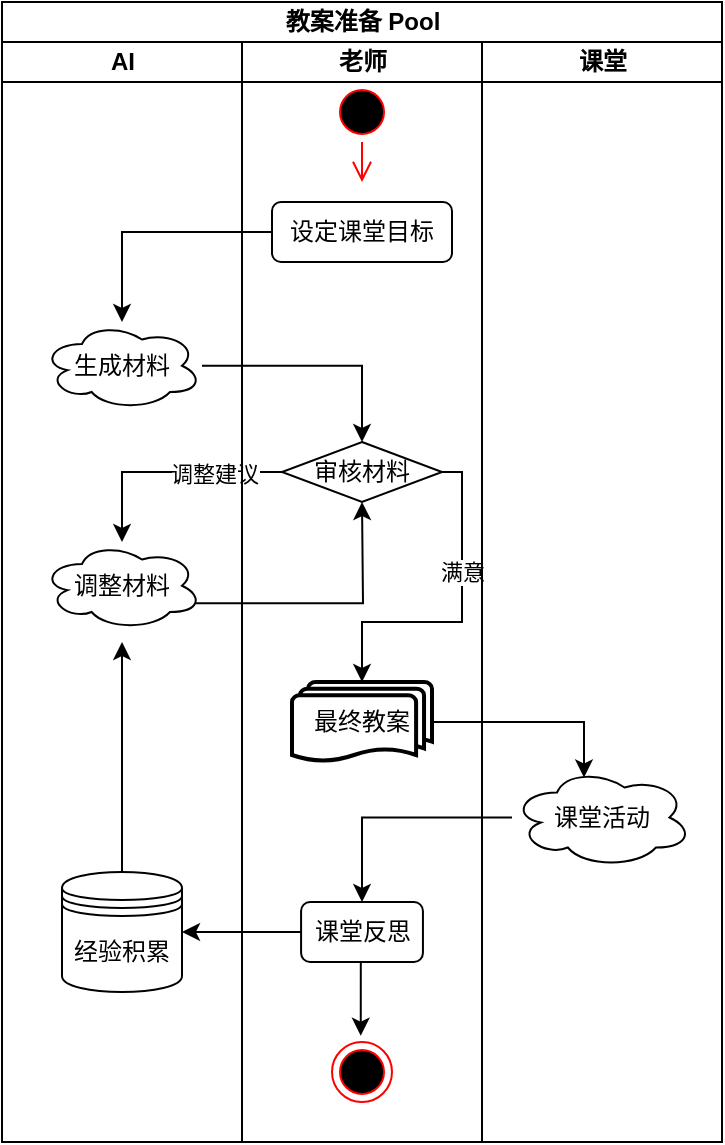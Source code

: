 <mxfile version="22.1.5" type="github" pages="2">
  <diagram name="Page-1" id="UcXnSxAR2s9ScuIIi8TF">
    <mxGraphModel dx="1193" dy="803" grid="1" gridSize="10" guides="1" tooltips="1" connect="1" arrows="1" fold="1" page="1" pageScale="1" pageWidth="827" pageHeight="1169" math="0" shadow="0">
      <root>
        <mxCell id="0" />
        <mxCell id="1" parent="0" />
        <mxCell id="sMvIjPROLd2NujlQrFik-1" value="教案准备 Pool" style="swimlane;childLayout=stackLayout;resizeParent=1;resizeParentMax=0;startSize=20;html=1;container=0;movable=0;resizable=0;rotatable=0;deletable=0;editable=0;locked=1;connectable=0;" vertex="1" parent="1">
          <mxGeometry x="140" y="90" width="360" height="570" as="geometry">
            <mxRectangle x="140" y="90" width="70" height="30" as="alternateBounds" />
          </mxGeometry>
        </mxCell>
        <mxCell id="sMvIjPROLd2NujlQrFik-3" value="老师" style="swimlane;startSize=20;html=1;movable=0;resizable=0;rotatable=0;deletable=0;editable=0;locked=1;connectable=0;" vertex="1" parent="1">
          <mxGeometry x="260" y="110" width="120" height="550" as="geometry">
            <mxRectangle x="260" y="110" width="40" height="550" as="alternateBounds" />
          </mxGeometry>
        </mxCell>
        <mxCell id="sMvIjPROLd2NujlQrFik-24" style="edgeStyle=orthogonalEdgeStyle;rounded=0;orthogonalLoop=1;jettySize=auto;html=1;entryX=0.5;entryY=0;entryDx=0;entryDy=0;exitX=1;exitY=0.5;exitDx=0;exitDy=0;movable=0;resizable=0;rotatable=0;deletable=0;editable=0;locked=1;connectable=0;" edge="1" parent="sMvIjPROLd2NujlQrFik-3" source="sMvIjPROLd2NujlQrFik-11">
          <mxGeometry relative="1" as="geometry">
            <mxPoint x="60" y="320" as="targetPoint" />
            <Array as="points">
              <mxPoint x="110" y="215" />
              <mxPoint x="110" y="290" />
              <mxPoint x="60" y="290" />
            </Array>
          </mxGeometry>
        </mxCell>
        <mxCell id="sMvIjPROLd2NujlQrFik-27" value="满意" style="edgeLabel;html=1;align=center;verticalAlign=middle;resizable=0;points=[];movable=0;rotatable=0;deletable=0;editable=0;locked=1;connectable=0;" vertex="1" connectable="0" parent="sMvIjPROLd2NujlQrFik-24">
          <mxGeometry x="-0.279" relative="1" as="geometry">
            <mxPoint as="offset" />
          </mxGeometry>
        </mxCell>
        <mxCell id="sMvIjPROLd2NujlQrFik-11" value="审核材料" style="rhombus;whiteSpace=wrap;html=1;movable=0;resizable=0;rotatable=0;deletable=0;editable=0;locked=1;connectable=0;" vertex="1" parent="sMvIjPROLd2NujlQrFik-3">
          <mxGeometry x="20" y="200" width="80" height="30" as="geometry" />
        </mxCell>
        <mxCell id="sMvIjPROLd2NujlQrFik-35" value="" style="ellipse;html=1;shape=endState;fillColor=#000000;strokeColor=#ff0000;movable=0;resizable=0;rotatable=0;deletable=0;editable=0;locked=1;connectable=0;" vertex="1" parent="sMvIjPROLd2NujlQrFik-3">
          <mxGeometry x="45" y="500" width="30" height="30" as="geometry" />
        </mxCell>
        <mxCell id="sMvIjPROLd2NujlQrFik-36" style="edgeStyle=orthogonalEdgeStyle;rounded=0;orthogonalLoop=1;jettySize=auto;html=1;exitX=0.5;exitY=1;exitDx=0;exitDy=0;entryX=0.479;entryY=-0.105;entryDx=0;entryDy=0;entryPerimeter=0;movable=0;resizable=0;rotatable=0;deletable=0;editable=0;locked=1;connectable=0;" edge="1" parent="sMvIjPROLd2NujlQrFik-3" target="sMvIjPROLd2NujlQrFik-35">
          <mxGeometry relative="1" as="geometry">
            <mxPoint x="64.375" y="460" as="sourcePoint" />
          </mxGeometry>
        </mxCell>
        <mxCell id="sMvIjPROLd2NujlQrFik-39" value="" style="ellipse;html=1;shape=startState;fillColor=#000000;strokeColor=#ff0000;movable=0;resizable=0;rotatable=0;deletable=0;editable=0;locked=1;connectable=0;" vertex="1" parent="sMvIjPROLd2NujlQrFik-3">
          <mxGeometry x="45" y="20" width="30" height="30" as="geometry" />
        </mxCell>
        <mxCell id="sMvIjPROLd2NujlQrFik-40" value="" style="edgeStyle=orthogonalEdgeStyle;html=1;verticalAlign=bottom;endArrow=open;endSize=8;strokeColor=#ff0000;rounded=0;movable=0;resizable=0;rotatable=0;deletable=0;editable=0;locked=1;connectable=0;" edge="1" source="sMvIjPROLd2NujlQrFik-39" parent="sMvIjPROLd2NujlQrFik-3">
          <mxGeometry relative="1" as="geometry">
            <mxPoint x="60" y="70" as="targetPoint" />
          </mxGeometry>
        </mxCell>
        <mxCell id="Zdjdm7q_SafI9pOHxlBI-16" value="最终教案" style="strokeWidth=2;html=1;shape=mxgraph.flowchart.multi-document;whiteSpace=wrap;movable=0;resizable=0;rotatable=0;deletable=0;editable=0;locked=1;connectable=0;" vertex="1" parent="sMvIjPROLd2NujlQrFik-3">
          <mxGeometry x="25" y="320" width="70" height="40" as="geometry" />
        </mxCell>
        <mxCell id="Zdjdm7q_SafI9pOHxlBI-22" value="设定课堂目标" style="rounded=1;whiteSpace=wrap;html=1;movable=0;resizable=0;rotatable=0;deletable=0;editable=0;locked=1;connectable=0;" vertex="1" parent="sMvIjPROLd2NujlQrFik-3">
          <mxGeometry x="15" y="80" width="90" height="30" as="geometry" />
        </mxCell>
        <mxCell id="Zdjdm7q_SafI9pOHxlBI-25" value="课堂反思" style="rounded=1;whiteSpace=wrap;html=1;movable=0;resizable=0;rotatable=0;deletable=0;editable=0;locked=1;connectable=0;" vertex="1" parent="sMvIjPROLd2NujlQrFik-3">
          <mxGeometry x="29.54" y="430" width="60.93" height="30" as="geometry" />
        </mxCell>
        <mxCell id="sMvIjPROLd2NujlQrFik-14" value="" style="edgeStyle=orthogonalEdgeStyle;rounded=0;orthogonalLoop=1;jettySize=auto;html=1;movable=0;resizable=0;rotatable=0;deletable=0;editable=0;locked=1;connectable=0;" edge="1" parent="1" source="sMvIjPROLd2NujlQrFik-11" target="sMvIjPROLd2NujlQrFik-13">
          <mxGeometry relative="1" as="geometry" />
        </mxCell>
        <mxCell id="sMvIjPROLd2NujlQrFik-26" value="调整建议" style="edgeLabel;html=1;align=center;verticalAlign=middle;resizable=0;points=[];movable=0;rotatable=0;deletable=0;editable=0;locked=1;connectable=0;" vertex="1" connectable="0" parent="sMvIjPROLd2NujlQrFik-14">
          <mxGeometry x="-0.396" y="1" relative="1" as="geometry">
            <mxPoint as="offset" />
          </mxGeometry>
        </mxCell>
        <mxCell id="sMvIjPROLd2NujlQrFik-4" value="课堂" style="swimlane;startSize=20;html=1;movable=0;resizable=0;rotatable=0;deletable=0;editable=0;locked=1;connectable=0;" vertex="1" parent="1">
          <mxGeometry x="380" y="110" width="120" height="550" as="geometry">
            <mxRectangle x="380" y="110" width="40" height="550" as="alternateBounds" />
          </mxGeometry>
        </mxCell>
        <mxCell id="sMvIjPROLd2NujlQrFik-22" value="课堂活动" style="ellipse;shape=cloud;whiteSpace=wrap;html=1;movable=0;resizable=0;rotatable=0;deletable=0;editable=0;locked=1;connectable=0;" vertex="1" parent="sMvIjPROLd2NujlQrFik-4">
          <mxGeometry x="15" y="362.75" width="90" height="50" as="geometry" />
        </mxCell>
        <mxCell id="sMvIjPROLd2NujlQrFik-2" value="AI" style="swimlane;startSize=20;html=1;movable=0;resizable=0;rotatable=0;deletable=0;editable=0;locked=1;connectable=0;" vertex="1" parent="1">
          <mxGeometry x="140" y="110" width="120" height="550" as="geometry">
            <mxRectangle x="140" y="110" width="50" height="30" as="alternateBounds" />
          </mxGeometry>
        </mxCell>
        <mxCell id="sMvIjPROLd2NujlQrFik-23" style="edgeStyle=orthogonalEdgeStyle;rounded=0;orthogonalLoop=1;jettySize=auto;html=1;exitX=0.96;exitY=0.7;exitDx=0;exitDy=0;exitPerimeter=0;movable=0;resizable=0;rotatable=0;deletable=0;editable=0;locked=1;connectable=0;" edge="1" parent="sMvIjPROLd2NujlQrFik-2" source="sMvIjPROLd2NujlQrFik-13">
          <mxGeometry relative="1" as="geometry">
            <mxPoint x="180" y="230" as="targetPoint" />
          </mxGeometry>
        </mxCell>
        <mxCell id="sMvIjPROLd2NujlQrFik-13" value="调整材料" style="ellipse;shape=cloud;whiteSpace=wrap;html=1;movable=0;resizable=0;rotatable=0;deletable=0;editable=0;locked=1;connectable=0;" vertex="1" parent="sMvIjPROLd2NujlQrFik-2">
          <mxGeometry x="20" y="250" width="80" height="43.75" as="geometry" />
        </mxCell>
        <mxCell id="Zdjdm7q_SafI9pOHxlBI-1" value="生成材料" style="ellipse;shape=cloud;whiteSpace=wrap;html=1;movable=0;resizable=0;rotatable=0;deletable=0;editable=0;locked=1;connectable=0;" vertex="1" parent="sMvIjPROLd2NujlQrFik-2">
          <mxGeometry x="20" y="140" width="80" height="43.75" as="geometry" />
        </mxCell>
        <mxCell id="Zdjdm7q_SafI9pOHxlBI-20" style="edgeStyle=orthogonalEdgeStyle;rounded=0;orthogonalLoop=1;jettySize=auto;html=1;movable=0;resizable=0;rotatable=0;deletable=0;editable=0;locked=1;connectable=0;" edge="1" parent="sMvIjPROLd2NujlQrFik-2" source="Zdjdm7q_SafI9pOHxlBI-19">
          <mxGeometry relative="1" as="geometry">
            <mxPoint x="60" y="300" as="targetPoint" />
          </mxGeometry>
        </mxCell>
        <mxCell id="Zdjdm7q_SafI9pOHxlBI-19" value="经验积累" style="shape=datastore;whiteSpace=wrap;html=1;movable=0;resizable=0;rotatable=0;deletable=0;editable=0;locked=1;connectable=0;" vertex="1" parent="sMvIjPROLd2NujlQrFik-2">
          <mxGeometry x="30" y="415" width="60" height="60" as="geometry" />
        </mxCell>
        <mxCell id="Zdjdm7q_SafI9pOHxlBI-2" value="" style="edgeStyle=orthogonalEdgeStyle;rounded=0;orthogonalLoop=1;jettySize=auto;html=1;movable=0;resizable=0;rotatable=0;deletable=0;editable=0;locked=1;connectable=0;" edge="1" parent="1" source="Zdjdm7q_SafI9pOHxlBI-1" target="sMvIjPROLd2NujlQrFik-11">
          <mxGeometry relative="1" as="geometry" />
        </mxCell>
        <mxCell id="Zdjdm7q_SafI9pOHxlBI-18" style="edgeStyle=orthogonalEdgeStyle;rounded=0;orthogonalLoop=1;jettySize=auto;html=1;entryX=0.4;entryY=0.1;entryDx=0;entryDy=0;entryPerimeter=0;movable=0;resizable=0;rotatable=0;deletable=0;editable=0;locked=1;connectable=0;" edge="1" parent="1" source="Zdjdm7q_SafI9pOHxlBI-16" target="sMvIjPROLd2NujlQrFik-22">
          <mxGeometry relative="1" as="geometry">
            <Array as="points">
              <mxPoint x="431" y="450" />
            </Array>
          </mxGeometry>
        </mxCell>
        <mxCell id="Zdjdm7q_SafI9pOHxlBI-23" style="edgeStyle=orthogonalEdgeStyle;rounded=0;orthogonalLoop=1;jettySize=auto;html=1;movable=0;resizable=0;rotatable=0;deletable=0;editable=0;locked=1;connectable=0;" edge="1" parent="1" source="Zdjdm7q_SafI9pOHxlBI-22" target="Zdjdm7q_SafI9pOHxlBI-1">
          <mxGeometry relative="1" as="geometry" />
        </mxCell>
        <mxCell id="Zdjdm7q_SafI9pOHxlBI-26" style="edgeStyle=orthogonalEdgeStyle;rounded=0;orthogonalLoop=1;jettySize=auto;html=1;entryX=0.5;entryY=0;entryDx=0;entryDy=0;movable=0;resizable=0;rotatable=0;deletable=0;editable=0;locked=1;connectable=0;" edge="1" parent="1" source="sMvIjPROLd2NujlQrFik-22" target="Zdjdm7q_SafI9pOHxlBI-25">
          <mxGeometry relative="1" as="geometry" />
        </mxCell>
        <mxCell id="Zdjdm7q_SafI9pOHxlBI-27" value="" style="edgeStyle=orthogonalEdgeStyle;rounded=0;orthogonalLoop=1;jettySize=auto;html=1;movable=0;resizable=0;rotatable=0;deletable=0;editable=0;locked=1;connectable=0;" edge="1" parent="1" source="Zdjdm7q_SafI9pOHxlBI-25" target="Zdjdm7q_SafI9pOHxlBI-19">
          <mxGeometry relative="1" as="geometry" />
        </mxCell>
      </root>
    </mxGraphModel>
  </diagram>
  <diagram id="2VkrBTYr5d2ljtGd4zEk" name="Page-2">
    <mxGraphModel dx="1060" dy="713" grid="1" gridSize="10" guides="1" tooltips="1" connect="1" arrows="1" fold="1" page="1" pageScale="1" pageWidth="827" pageHeight="1169" math="0" shadow="0">
      <root>
        <mxCell id="0" />
        <mxCell id="1" parent="0" />
        <mxCell id="cQWmsyXcc-4bcy35C0wN-1" value="作业批改 Pool" style="swimlane;childLayout=stackLayout;resizeParent=1;resizeParentMax=0;startSize=20;html=1;movable=0;resizable=0;rotatable=0;deletable=0;editable=0;locked=1;connectable=0;" vertex="1" parent="1">
          <mxGeometry x="230.0" y="70" width="420" height="600" as="geometry" />
        </mxCell>
        <mxCell id="cQWmsyXcc-4bcy35C0wN-2" value="AI" style="swimlane;startSize=20;html=1;movable=0;resizable=0;rotatable=0;deletable=0;editable=0;locked=1;connectable=0;" vertex="1" parent="cQWmsyXcc-4bcy35C0wN-1">
          <mxGeometry y="20" width="120" height="580" as="geometry" />
        </mxCell>
        <mxCell id="yIF_vV4HJE-e8-0Jx1_F-3" value="识别批改" style="ellipse;shape=cloud;whiteSpace=wrap;html=1;movable=0;resizable=0;rotatable=0;deletable=0;editable=0;locked=1;connectable=0;" vertex="1" parent="cQWmsyXcc-4bcy35C0wN-2">
          <mxGeometry x="14.0" y="180" width="90" height="50" as="geometry" />
        </mxCell>
        <mxCell id="yIF_vV4HJE-e8-0Jx1_F-5" value="输出结果" style="strokeWidth=2;html=1;shape=mxgraph.flowchart.multi-document;whiteSpace=wrap;movable=0;resizable=0;rotatable=0;deletable=0;editable=0;locked=1;connectable=0;" vertex="1" parent="cQWmsyXcc-4bcy35C0wN-2">
          <mxGeometry x="15.0" y="270" width="88" height="60" as="geometry" />
        </mxCell>
        <mxCell id="yIF_vV4HJE-e8-0Jx1_F-7" style="edgeStyle=orthogonalEdgeStyle;rounded=0;orthogonalLoop=1;jettySize=auto;html=1;entryX=0.497;entryY=-0.063;entryDx=0;entryDy=0;entryPerimeter=0;movable=0;resizable=0;rotatable=0;deletable=0;editable=0;locked=1;connectable=0;" edge="1" parent="cQWmsyXcc-4bcy35C0wN-2" source="yIF_vV4HJE-e8-0Jx1_F-3" target="yIF_vV4HJE-e8-0Jx1_F-5">
          <mxGeometry relative="1" as="geometry" />
        </mxCell>
        <mxCell id="yIF_vV4HJE-e8-0Jx1_F-10" value="意见存库" style="shape=datastore;whiteSpace=wrap;html=1;movable=0;resizable=0;rotatable=0;deletable=0;editable=0;locked=1;connectable=0;" vertex="1" parent="cQWmsyXcc-4bcy35C0wN-2">
          <mxGeometry x="29.0" y="410" width="60" height="60" as="geometry" />
        </mxCell>
        <mxCell id="cQWmsyXcc-4bcy35C0wN-3" value="教师" style="swimlane;startSize=20;html=1;movable=0;resizable=0;rotatable=0;deletable=0;editable=0;locked=1;connectable=0;" vertex="1" parent="cQWmsyXcc-4bcy35C0wN-1">
          <mxGeometry x="120" y="20" width="180" height="580" as="geometry" />
        </mxCell>
        <mxCell id="yIF_vV4HJE-e8-0Jx1_F-1" value="拍照上传" style="rounded=1;whiteSpace=wrap;html=1;movable=0;resizable=0;rotatable=0;deletable=0;editable=0;locked=1;connectable=0;" vertex="1" parent="cQWmsyXcc-4bcy35C0wN-3">
          <mxGeometry x="40" y="130" width="100" height="30" as="geometry" />
        </mxCell>
        <mxCell id="yIF_vV4HJE-e8-0Jx1_F-12" value="打印输出" style="strokeWidth=2;html=1;shape=mxgraph.flowchart.multi-document;whiteSpace=wrap;movable=0;resizable=0;rotatable=0;deletable=0;editable=0;locked=1;connectable=0;" vertex="1" parent="cQWmsyXcc-4bcy35C0wN-3">
          <mxGeometry x="46.0" y="420" width="88" height="60" as="geometry" />
        </mxCell>
        <mxCell id="ZYhI4PyP94SsJ227tHWO-4" value="" style="edgeStyle=orthogonalEdgeStyle;rounded=0;orthogonalLoop=1;jettySize=auto;html=1;movable=0;resizable=0;rotatable=0;deletable=0;editable=0;locked=1;connectable=0;" edge="1" parent="cQWmsyXcc-4bcy35C0wN-3" source="ZYhI4PyP94SsJ227tHWO-2" target="yIF_vV4HJE-e8-0Jx1_F-12">
          <mxGeometry relative="1" as="geometry" />
        </mxCell>
        <mxCell id="ZYhI4PyP94SsJ227tHWO-2" value="审核，修改" style="rounded=1;whiteSpace=wrap;html=1;movable=0;resizable=0;rotatable=0;deletable=0;editable=0;locked=1;connectable=0;" vertex="1" parent="cQWmsyXcc-4bcy35C0wN-3">
          <mxGeometry x="40.0" y="340" width="100" height="40" as="geometry" />
        </mxCell>
        <mxCell id="cQWmsyXcc-4bcy35C0wN-4" value="学生" style="swimlane;startSize=20;html=1;movable=0;resizable=0;rotatable=0;deletable=0;editable=0;locked=1;connectable=0;" vertex="1" parent="cQWmsyXcc-4bcy35C0wN-1">
          <mxGeometry x="300" y="20" width="120" height="580" as="geometry" />
        </mxCell>
        <mxCell id="cQWmsyXcc-4bcy35C0wN-5" value="" style="ellipse;html=1;shape=startState;fillColor=#000000;strokeColor=#ff0000;movable=0;resizable=0;rotatable=0;deletable=0;editable=0;locked=1;connectable=0;" vertex="1" parent="cQWmsyXcc-4bcy35C0wN-4">
          <mxGeometry x="45.0" y="20" width="30" height="30" as="geometry" />
        </mxCell>
        <mxCell id="cQWmsyXcc-4bcy35C0wN-6" value="" style="edgeStyle=orthogonalEdgeStyle;html=1;verticalAlign=bottom;endArrow=open;endSize=8;strokeColor=#ff0000;rounded=0;entryX=0.5;entryY=0.084;entryDx=0;entryDy=0;entryPerimeter=0;movable=0;resizable=0;rotatable=0;deletable=0;editable=0;locked=1;connectable=0;" edge="1" source="cQWmsyXcc-4bcy35C0wN-5" parent="cQWmsyXcc-4bcy35C0wN-4" target="cQWmsyXcc-4bcy35C0wN-7">
          <mxGeometry relative="1" as="geometry">
            <mxPoint x="60.0" y="80" as="targetPoint" />
          </mxGeometry>
        </mxCell>
        <mxCell id="cQWmsyXcc-4bcy35C0wN-7" value="提交作业" style="ellipse;shape=cloud;whiteSpace=wrap;html=1;movable=0;resizable=0;rotatable=0;deletable=0;editable=0;locked=1;connectable=0;" vertex="1" parent="cQWmsyXcc-4bcy35C0wN-4">
          <mxGeometry x="15" y="70" width="90" height="50" as="geometry" />
        </mxCell>
        <mxCell id="yIF_vV4HJE-e8-0Jx1_F-18" value="" style="edgeStyle=orthogonalEdgeStyle;rounded=0;orthogonalLoop=1;jettySize=auto;html=1;movable=0;resizable=0;rotatable=0;deletable=0;editable=0;locked=1;connectable=0;" edge="1" parent="cQWmsyXcc-4bcy35C0wN-4" source="yIF_vV4HJE-e8-0Jx1_F-15" target="yIF_vV4HJE-e8-0Jx1_F-17">
          <mxGeometry relative="1" as="geometry" />
        </mxCell>
        <mxCell id="yIF_vV4HJE-e8-0Jx1_F-15" value="得到反馈" style="ellipse;shape=cloud;whiteSpace=wrap;html=1;movable=0;resizable=0;rotatable=0;deletable=0;editable=0;locked=1;connectable=0;" vertex="1" parent="cQWmsyXcc-4bcy35C0wN-4">
          <mxGeometry x="10" y="425" width="100" height="50" as="geometry" />
        </mxCell>
        <mxCell id="yIF_vV4HJE-e8-0Jx1_F-17" value="" style="ellipse;html=1;shape=endState;fillColor=#000000;strokeColor=#ff0000;movable=0;resizable=0;rotatable=0;deletable=0;editable=0;locked=1;connectable=0;" vertex="1" parent="cQWmsyXcc-4bcy35C0wN-4">
          <mxGeometry x="45.0" y="510" width="30" height="30" as="geometry" />
        </mxCell>
        <mxCell id="yIF_vV4HJE-e8-0Jx1_F-2" style="edgeStyle=orthogonalEdgeStyle;rounded=0;orthogonalLoop=1;jettySize=auto;html=1;entryX=0.497;entryY=-0.068;entryDx=0;entryDy=0;entryPerimeter=0;movable=0;resizable=0;rotatable=0;deletable=0;editable=0;locked=1;connectable=0;" edge="1" parent="cQWmsyXcc-4bcy35C0wN-1" source="cQWmsyXcc-4bcy35C0wN-7" target="yIF_vV4HJE-e8-0Jx1_F-1">
          <mxGeometry relative="1" as="geometry" />
        </mxCell>
        <mxCell id="yIF_vV4HJE-e8-0Jx1_F-4" style="edgeStyle=orthogonalEdgeStyle;rounded=0;orthogonalLoop=1;jettySize=auto;html=1;movable=0;resizable=0;rotatable=0;deletable=0;editable=0;locked=1;connectable=0;" edge="1" parent="cQWmsyXcc-4bcy35C0wN-1" source="yIF_vV4HJE-e8-0Jx1_F-1" target="yIF_vV4HJE-e8-0Jx1_F-3">
          <mxGeometry relative="1" as="geometry" />
        </mxCell>
        <mxCell id="yIF_vV4HJE-e8-0Jx1_F-9" style="edgeStyle=orthogonalEdgeStyle;rounded=0;orthogonalLoop=1;jettySize=auto;html=1;movable=0;resizable=0;rotatable=0;deletable=0;editable=0;locked=1;connectable=0;" edge="1" parent="cQWmsyXcc-4bcy35C0wN-1" source="yIF_vV4HJE-e8-0Jx1_F-5">
          <mxGeometry relative="1" as="geometry">
            <mxPoint x="210.0" y="360" as="targetPoint" />
          </mxGeometry>
        </mxCell>
        <mxCell id="yIF_vV4HJE-e8-0Jx1_F-19" value="" style="edgeStyle=orthogonalEdgeStyle;rounded=0;orthogonalLoop=1;jettySize=auto;html=1;movable=0;resizable=0;rotatable=0;deletable=0;editable=0;locked=1;connectable=0;" edge="1" parent="cQWmsyXcc-4bcy35C0wN-1" source="yIF_vV4HJE-e8-0Jx1_F-12" target="yIF_vV4HJE-e8-0Jx1_F-15">
          <mxGeometry relative="1" as="geometry" />
        </mxCell>
        <mxCell id="ZYhI4PyP94SsJ227tHWO-3" style="edgeStyle=orthogonalEdgeStyle;rounded=0;orthogonalLoop=1;jettySize=auto;html=1;entryX=0.5;entryY=0;entryDx=0;entryDy=0;movable=0;resizable=0;rotatable=0;deletable=0;editable=0;locked=1;connectable=0;" edge="1" parent="cQWmsyXcc-4bcy35C0wN-1" source="ZYhI4PyP94SsJ227tHWO-2" target="yIF_vV4HJE-e8-0Jx1_F-10">
          <mxGeometry relative="1" as="geometry" />
        </mxCell>
      </root>
    </mxGraphModel>
  </diagram>
</mxfile>
